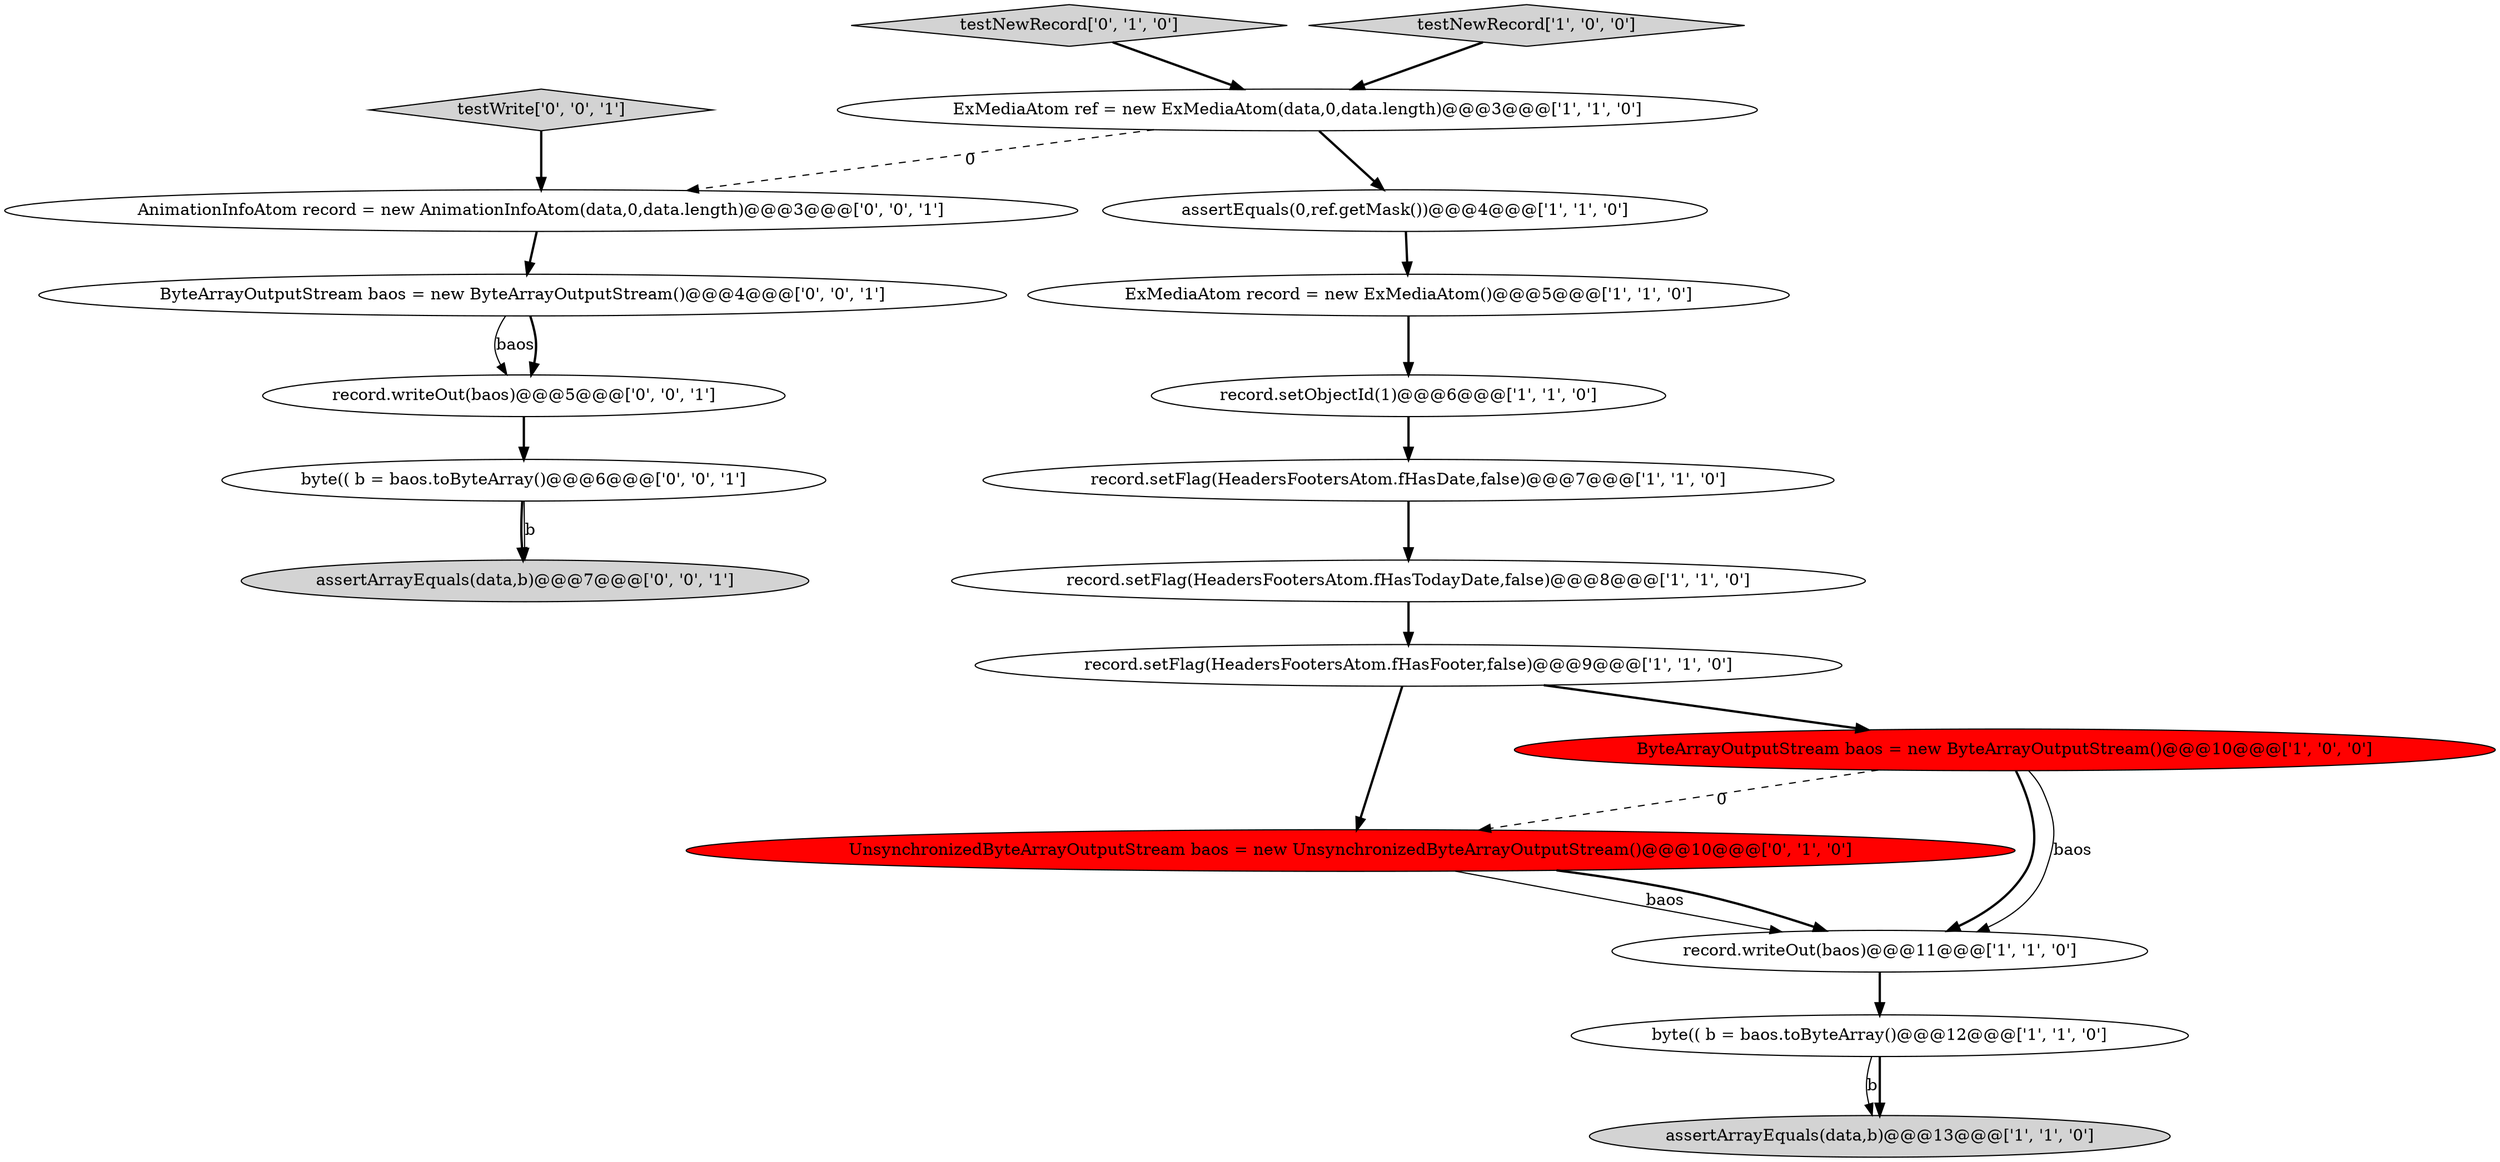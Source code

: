 digraph {
4 [style = filled, label = "assertArrayEquals(data,b)@@@13@@@['1', '1', '0']", fillcolor = lightgray, shape = ellipse image = "AAA0AAABBB1BBB"];
5 [style = filled, label = "record.setFlag(HeadersFootersAtom.fHasDate,false)@@@7@@@['1', '1', '0']", fillcolor = white, shape = ellipse image = "AAA0AAABBB1BBB"];
14 [style = filled, label = "record.writeOut(baos)@@@5@@@['0', '0', '1']", fillcolor = white, shape = ellipse image = "AAA0AAABBB3BBB"];
7 [style = filled, label = "byte(( b = baos.toByteArray()@@@12@@@['1', '1', '0']", fillcolor = white, shape = ellipse image = "AAA0AAABBB1BBB"];
13 [style = filled, label = "UnsynchronizedByteArrayOutputStream baos = new UnsynchronizedByteArrayOutputStream()@@@10@@@['0', '1', '0']", fillcolor = red, shape = ellipse image = "AAA1AAABBB2BBB"];
15 [style = filled, label = "testWrite['0', '0', '1']", fillcolor = lightgray, shape = diamond image = "AAA0AAABBB3BBB"];
16 [style = filled, label = "AnimationInfoAtom record = new AnimationInfoAtom(data,0,data.length)@@@3@@@['0', '0', '1']", fillcolor = white, shape = ellipse image = "AAA0AAABBB3BBB"];
12 [style = filled, label = "testNewRecord['0', '1', '0']", fillcolor = lightgray, shape = diamond image = "AAA0AAABBB2BBB"];
0 [style = filled, label = "record.setFlag(HeadersFootersAtom.fHasTodayDate,false)@@@8@@@['1', '1', '0']", fillcolor = white, shape = ellipse image = "AAA0AAABBB1BBB"];
2 [style = filled, label = "assertEquals(0,ref.getMask())@@@4@@@['1', '1', '0']", fillcolor = white, shape = ellipse image = "AAA0AAABBB1BBB"];
9 [style = filled, label = "record.setObjectId(1)@@@6@@@['1', '1', '0']", fillcolor = white, shape = ellipse image = "AAA0AAABBB1BBB"];
10 [style = filled, label = "ExMediaAtom record = new ExMediaAtom()@@@5@@@['1', '1', '0']", fillcolor = white, shape = ellipse image = "AAA0AAABBB1BBB"];
19 [style = filled, label = "assertArrayEquals(data,b)@@@7@@@['0', '0', '1']", fillcolor = lightgray, shape = ellipse image = "AAA0AAABBB3BBB"];
1 [style = filled, label = "testNewRecord['1', '0', '0']", fillcolor = lightgray, shape = diamond image = "AAA0AAABBB1BBB"];
8 [style = filled, label = "ExMediaAtom ref = new ExMediaAtom(data,0,data.length)@@@3@@@['1', '1', '0']", fillcolor = white, shape = ellipse image = "AAA0AAABBB1BBB"];
11 [style = filled, label = "ByteArrayOutputStream baos = new ByteArrayOutputStream()@@@10@@@['1', '0', '0']", fillcolor = red, shape = ellipse image = "AAA1AAABBB1BBB"];
18 [style = filled, label = "byte(( b = baos.toByteArray()@@@6@@@['0', '0', '1']", fillcolor = white, shape = ellipse image = "AAA0AAABBB3BBB"];
6 [style = filled, label = "record.writeOut(baos)@@@11@@@['1', '1', '0']", fillcolor = white, shape = ellipse image = "AAA0AAABBB1BBB"];
3 [style = filled, label = "record.setFlag(HeadersFootersAtom.fHasFooter,false)@@@9@@@['1', '1', '0']", fillcolor = white, shape = ellipse image = "AAA0AAABBB1BBB"];
17 [style = filled, label = "ByteArrayOutputStream baos = new ByteArrayOutputStream()@@@4@@@['0', '0', '1']", fillcolor = white, shape = ellipse image = "AAA0AAABBB3BBB"];
0->3 [style = bold, label=""];
8->16 [style = dashed, label="0"];
1->8 [style = bold, label=""];
7->4 [style = solid, label="b"];
11->6 [style = bold, label=""];
3->11 [style = bold, label=""];
18->19 [style = bold, label=""];
7->4 [style = bold, label=""];
16->17 [style = bold, label=""];
18->19 [style = solid, label="b"];
2->10 [style = bold, label=""];
15->16 [style = bold, label=""];
11->6 [style = solid, label="baos"];
13->6 [style = solid, label="baos"];
11->13 [style = dashed, label="0"];
17->14 [style = solid, label="baos"];
5->0 [style = bold, label=""];
8->2 [style = bold, label=""];
17->14 [style = bold, label=""];
12->8 [style = bold, label=""];
9->5 [style = bold, label=""];
3->13 [style = bold, label=""];
14->18 [style = bold, label=""];
10->9 [style = bold, label=""];
13->6 [style = bold, label=""];
6->7 [style = bold, label=""];
}
